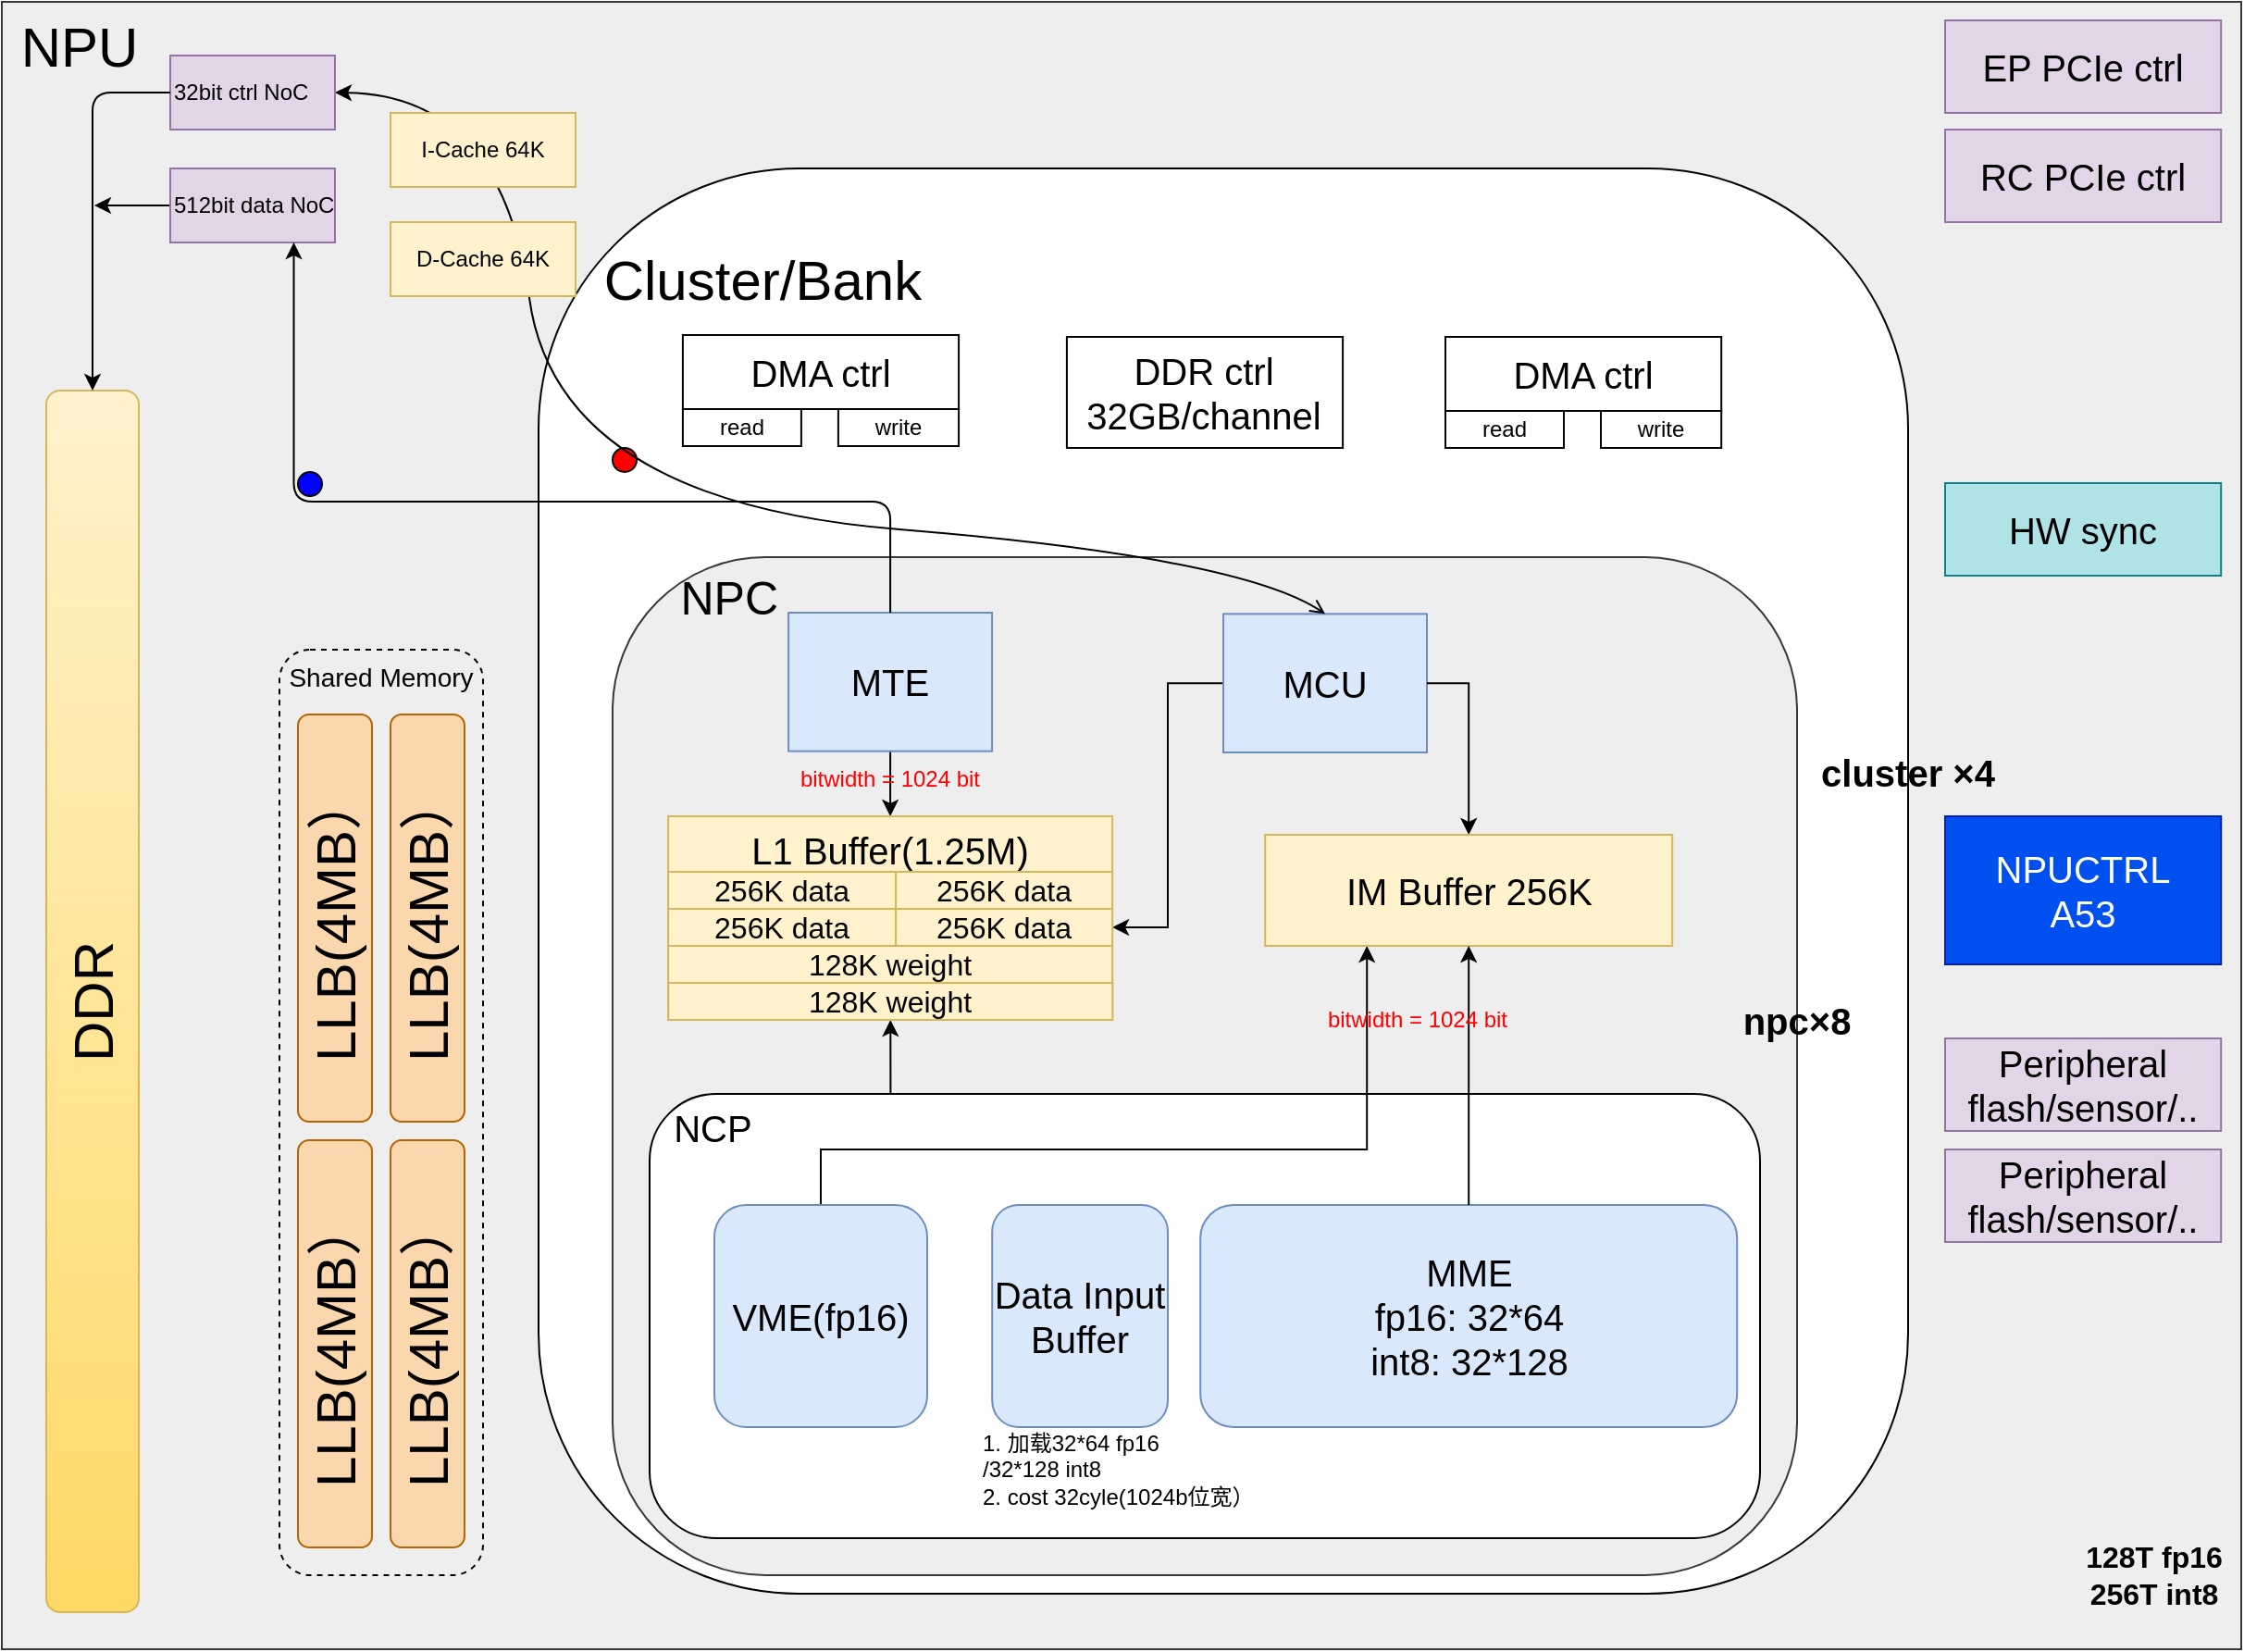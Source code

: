 <mxfile version="14.6.5" type="github">
  <diagram id="RH-BXJlY21HK2ncOQb-6" name="Page-1">
    <mxGraphModel dx="1422" dy="762" grid="1" gridSize="10" guides="1" tooltips="1" connect="1" arrows="1" fold="1" page="1" pageScale="1" pageWidth="827" pageHeight="1169" math="0" shadow="0">
      <root>
        <mxCell id="0" />
        <mxCell id="1" parent="0" />
        <mxCell id="VPZMi2zPwCTPfSnQQ41B-2" value="&lt;font style=&quot;font-size: 30px&quot;&gt;&amp;nbsp;NPU&lt;/font&gt;" style="rounded=0;whiteSpace=wrap;html=1;fontSize=20;align=left;verticalAlign=top;fillColor=#eeeeee;strokeColor=#36393d;" parent="1" vertex="1">
          <mxGeometry x="390" y="200" width="1210" height="890" as="geometry" />
        </mxCell>
        <mxCell id="VPZMi2zPwCTPfSnQQ41B-3" value="&lt;font style=&quot;font-size: 30px&quot;&gt;&amp;nbsp; &amp;nbsp; &amp;nbsp;&lt;br&gt;&amp;nbsp; &amp;nbsp; Cluster/Bank&lt;/font&gt;" style="rounded=1;whiteSpace=wrap;html=1;align=left;verticalAlign=top;fontSize=25;arcSize=19;" parent="1" vertex="1">
          <mxGeometry x="680" y="290" width="740" height="770" as="geometry" />
        </mxCell>
        <mxCell id="VPZMi2zPwCTPfSnQQ41B-4" value="&lt;font style=&quot;font-size: 25px&quot;&gt;&amp;nbsp; &amp;nbsp; &amp;nbsp;NPC&lt;/font&gt;" style="rounded=1;whiteSpace=wrap;html=1;align=left;verticalAlign=top;fontSize=25;fillColor=#eeeeee;strokeColor=#36393d;" parent="1" vertex="1">
          <mxGeometry x="720" y="500" width="640" height="550" as="geometry" />
        </mxCell>
        <mxCell id="VPZMi2zPwCTPfSnQQ41B-155" value="" style="edgeStyle=orthogonalEdgeStyle;rounded=0;orthogonalLoop=1;jettySize=auto;html=1;entryX=1;entryY=0.5;entryDx=0;entryDy=0;exitX=0;exitY=0.5;exitDx=0;exitDy=0;" parent="1" source="VPZMi2zPwCTPfSnQQ41B-48" target="VPZMi2zPwCTPfSnQQ41B-152" edge="1">
          <mxGeometry relative="1" as="geometry">
            <Array as="points">
              <mxPoint x="1020" y="568" />
              <mxPoint x="1020" y="700" />
            </Array>
          </mxGeometry>
        </mxCell>
        <mxCell id="VPZMi2zPwCTPfSnQQ41B-48" value="MCU" style="rounded=0;whiteSpace=wrap;html=1;align=center;fontSize=20;fillColor=#dae8fc;strokeColor=#6c8ebf;" parent="1" vertex="1">
          <mxGeometry x="1050" y="530.67" width="110" height="74.83" as="geometry" />
        </mxCell>
        <mxCell id="VPZMi2zPwCTPfSnQQ41B-53" value="&lt;font style=&quot;font-size: 30px&quot;&gt;LLB(4MB）&lt;br&gt;&lt;/font&gt;" style="rounded=1;whiteSpace=wrap;html=1;align=center;direction=east;flipV=0;horizontal=0;fontSize=25;fillColor=#fad7ac;strokeColor=#b46504;" parent="1" vertex="1">
          <mxGeometry x="550" y="585" width="40" height="220" as="geometry" />
        </mxCell>
        <mxCell id="VPZMi2zPwCTPfSnQQ41B-156" style="edgeStyle=orthogonalEdgeStyle;rounded=0;orthogonalLoop=1;jettySize=auto;html=1;exitX=0.25;exitY=0;exitDx=0;exitDy=0;entryX=0.5;entryY=1;entryDx=0;entryDy=0;" parent="1" source="VPZMi2zPwCTPfSnQQ41B-54" target="VPZMi2zPwCTPfSnQQ41B-154" edge="1">
          <mxGeometry relative="1" as="geometry">
            <Array as="points">
              <mxPoint x="870" y="790" />
            </Array>
          </mxGeometry>
        </mxCell>
        <mxCell id="VPZMi2zPwCTPfSnQQ41B-54" value="&lt;font style=&quot;font-size: 20px&quot;&gt;&amp;nbsp; NCP&lt;/font&gt;" style="rounded=1;whiteSpace=wrap;html=1;align=left;verticalAlign=top;fontSize=20;" parent="1" vertex="1">
          <mxGeometry x="740" y="790" width="600" height="240" as="geometry" />
        </mxCell>
        <mxCell id="VPZMi2zPwCTPfSnQQ41B-61" value="&lt;b&gt;npc×8&lt;/b&gt;" style="text;html=1;strokeColor=none;fillColor=none;align=center;verticalAlign=middle;whiteSpace=wrap;rounded=0;fontSize=20;" parent="1" vertex="1">
          <mxGeometry x="1340" y="740" width="40" height="20" as="geometry" />
        </mxCell>
        <mxCell id="VPZMi2zPwCTPfSnQQ41B-75" value="" style="ellipse;whiteSpace=wrap;html=1;aspect=fixed;fontSize=20;align=center;fillColor=#FF0000;" parent="1" vertex="1">
          <mxGeometry x="720" y="441" width="13" height="13" as="geometry" />
        </mxCell>
        <mxCell id="VPZMi2zPwCTPfSnQQ41B-79" value="" style="curved=1;endArrow=classic;html=1;strokeColor=#000000;fontSize=20;exitX=0.5;exitY=0;exitDx=0;exitDy=0;startArrow=open;startFill=0;entryX=1;entryY=0.5;entryDx=0;entryDy=0;" parent="1" source="VPZMi2zPwCTPfSnQQ41B-48" target="VPZMi2zPwCTPfSnQQ41B-87" edge="1">
          <mxGeometry width="50" height="50" relative="1" as="geometry">
            <mxPoint x="1078.5" y="525.167" as="sourcePoint" />
            <mxPoint x="1210" y="280" as="targetPoint" />
            <Array as="points">
              <mxPoint x="1060" y="500" />
              <mxPoint x="690" y="470" />
              <mxPoint x="660" y="250" />
            </Array>
          </mxGeometry>
        </mxCell>
        <mxCell id="VPZMi2zPwCTPfSnQQ41B-83" value="" style="ellipse;whiteSpace=wrap;html=1;aspect=fixed;fontSize=20;align=center;fillColor=#0000FF;" parent="1" vertex="1">
          <mxGeometry x="549.997" y="454" width="13" height="13" as="geometry" />
        </mxCell>
        <mxCell id="VPZMi2zPwCTPfSnQQ41B-86" value="&lt;b&gt;cluster ×4&lt;/b&gt;" style="text;html=1;strokeColor=none;fillColor=none;align=center;verticalAlign=middle;whiteSpace=wrap;rounded=0;fontSize=20;" parent="1" vertex="1">
          <mxGeometry x="1370" y="605.5" width="100" height="20" as="geometry" />
        </mxCell>
        <mxCell id="VPZMi2zPwCTPfSnQQ41B-87" value="32bit ctrl NoC" style="rounded=0;whiteSpace=wrap;html=1;align=left;fillColor=#e1d5e7;strokeColor=#9673a6;" parent="1" vertex="1">
          <mxGeometry x="481" y="229" width="89" height="40" as="geometry" />
        </mxCell>
        <mxCell id="VPZMi2zPwCTPfSnQQ41B-164" style="edgeStyle=orthogonalEdgeStyle;rounded=0;orthogonalLoop=1;jettySize=auto;html=1;exitX=0;exitY=0.5;exitDx=0;exitDy=0;" parent="1" source="VPZMi2zPwCTPfSnQQ41B-88" edge="1">
          <mxGeometry relative="1" as="geometry">
            <mxPoint x="440" y="310" as="targetPoint" />
          </mxGeometry>
        </mxCell>
        <mxCell id="VPZMi2zPwCTPfSnQQ41B-88" value="512bit data NoC" style="rounded=0;whiteSpace=wrap;html=1;align=left;fillColor=#e1d5e7;strokeColor=#9673a6;" parent="1" vertex="1">
          <mxGeometry x="481" y="290" width="89" height="40" as="geometry" />
        </mxCell>
        <mxCell id="VPZMi2zPwCTPfSnQQ41B-94" value="" style="group" parent="1" vertex="1" connectable="0">
          <mxGeometry x="1170.0" y="381" width="149.1" height="60" as="geometry" />
        </mxCell>
        <mxCell id="VPZMi2zPwCTPfSnQQ41B-42" value="&lt;font style=&quot;font-size: 20px&quot;&gt;DMA ctrl&lt;/font&gt;" style="rounded=0;whiteSpace=wrap;html=1;align=center;fontSize=20;" parent="VPZMi2zPwCTPfSnQQ41B-94" vertex="1">
          <mxGeometry width="149.1" height="40" as="geometry" />
        </mxCell>
        <mxCell id="VPZMi2zPwCTPfSnQQ41B-90" value="read" style="rounded=0;whiteSpace=wrap;html=1;align=center;" parent="VPZMi2zPwCTPfSnQQ41B-94" vertex="1">
          <mxGeometry x="1.137e-13" y="40" width="64" height="20" as="geometry" />
        </mxCell>
        <mxCell id="VPZMi2zPwCTPfSnQQ41B-91" value="write" style="rounded=0;whiteSpace=wrap;html=1;align=center;" parent="VPZMi2zPwCTPfSnQQ41B-94" vertex="1">
          <mxGeometry x="84.0" y="40" width="65.1" height="20" as="geometry" />
        </mxCell>
        <mxCell id="VPZMi2zPwCTPfSnQQ41B-95" value="" style="group" parent="1" vertex="1" connectable="0">
          <mxGeometry x="757.95" y="380" width="149.1" height="60" as="geometry" />
        </mxCell>
        <mxCell id="VPZMi2zPwCTPfSnQQ41B-96" value="&lt;font style=&quot;font-size: 20px&quot;&gt;DMA ctrl&lt;/font&gt;" style="rounded=0;whiteSpace=wrap;html=1;align=center;fontSize=20;" parent="VPZMi2zPwCTPfSnQQ41B-95" vertex="1">
          <mxGeometry width="149.1" height="40" as="geometry" />
        </mxCell>
        <mxCell id="VPZMi2zPwCTPfSnQQ41B-97" value="read" style="rounded=0;whiteSpace=wrap;html=1;align=center;" parent="VPZMi2zPwCTPfSnQQ41B-95" vertex="1">
          <mxGeometry x="1.137e-13" y="40" width="64" height="20" as="geometry" />
        </mxCell>
        <mxCell id="VPZMi2zPwCTPfSnQQ41B-98" value="write" style="rounded=0;whiteSpace=wrap;html=1;align=center;" parent="VPZMi2zPwCTPfSnQQ41B-95" vertex="1">
          <mxGeometry x="84.0" y="40" width="65.1" height="20" as="geometry" />
        </mxCell>
        <mxCell id="VPZMi2zPwCTPfSnQQ41B-99" value="&lt;font style=&quot;font-size: 20px&quot;&gt;DDR ctrl&lt;br&gt;32GB/channel&lt;br&gt;&lt;/font&gt;" style="rounded=0;whiteSpace=wrap;html=1;align=center;fontSize=20;" parent="1" vertex="1">
          <mxGeometry x="965.45" y="381" width="149.1" height="60" as="geometry" />
        </mxCell>
        <mxCell id="VPZMi2zPwCTPfSnQQ41B-101" value="&lt;font style=&quot;font-size: 20px&quot;&gt;EP PCIe ctrl&lt;br&gt;&lt;/font&gt;" style="rounded=0;whiteSpace=wrap;html=1;align=center;fontSize=20;fillColor=#e1d5e7;strokeColor=#9673a6;" parent="1" vertex="1">
          <mxGeometry x="1440" y="210" width="149.1" height="50" as="geometry" />
        </mxCell>
        <mxCell id="VPZMi2zPwCTPfSnQQ41B-102" value="&lt;font style=&quot;font-size: 20px&quot;&gt;RC PCIe ctrl&lt;br&gt;&lt;/font&gt;" style="rounded=0;whiteSpace=wrap;html=1;align=center;fontSize=20;fillColor=#e1d5e7;strokeColor=#9673a6;" parent="1" vertex="1">
          <mxGeometry x="1440" y="269" width="149.1" height="50" as="geometry" />
        </mxCell>
        <mxCell id="VPZMi2zPwCTPfSnQQ41B-103" value="&lt;font style=&quot;font-size: 20px&quot;&gt;HW sync&lt;br&gt;&lt;/font&gt;" style="rounded=0;whiteSpace=wrap;html=1;align=center;fontSize=20;fillColor=#b0e3e6;strokeColor=#0e8088;" parent="1" vertex="1">
          <mxGeometry x="1440" y="460" width="149.1" height="50" as="geometry" />
        </mxCell>
        <mxCell id="VPZMi2zPwCTPfSnQQ41B-104" value="&lt;font style=&quot;font-size: 30px&quot;&gt;DDR&lt;/font&gt;" style="rounded=1;whiteSpace=wrap;html=1;align=center;direction=east;flipV=0;horizontal=0;fontSize=25;fillColor=#fff2cc;strokeColor=#d6b656;gradientColor=#ffd966;" parent="1" vertex="1">
          <mxGeometry x="414" y="410" width="50" height="660" as="geometry" />
        </mxCell>
        <mxCell id="VPZMi2zPwCTPfSnQQ41B-105" value="&lt;font style=&quot;font-size: 20px&quot;&gt;NPUCTRL&lt;br&gt;A53&lt;br&gt;&lt;/font&gt;" style="rounded=0;whiteSpace=wrap;html=1;align=center;fontSize=20;fillColor=#0050ef;strokeColor=#001DBC;fontColor=#ffffff;" parent="1" vertex="1">
          <mxGeometry x="1440" y="640" width="149.1" height="80" as="geometry" />
        </mxCell>
        <mxCell id="VPZMi2zPwCTPfSnQQ41B-106" value="&lt;font style=&quot;font-size: 20px&quot;&gt;&lt;span class=&quot;fontstyle0&quot;&gt;Peripheral&lt;br&gt;&lt;/span&gt;flash/sensor/..&lt;br style=&quot;line-height: normal&quot;&gt;&lt;/font&gt;" style="rounded=0;whiteSpace=wrap;html=1;align=center;fontSize=20;fillColor=#e1d5e7;strokeColor=#9673a6;" parent="1" vertex="1">
          <mxGeometry x="1440" y="760" width="149.1" height="50" as="geometry" />
        </mxCell>
        <mxCell id="VPZMi2zPwCTPfSnQQ41B-107" value="&lt;font style=&quot;font-size: 20px&quot;&gt;&lt;span class=&quot;fontstyle0&quot;&gt;Peripheral&lt;br&gt;&lt;/span&gt;flash/sensor/..&lt;br style=&quot;line-height: normal&quot;&gt;&lt;/font&gt;" style="rounded=0;whiteSpace=wrap;html=1;align=center;fontSize=20;fillColor=#e1d5e7;strokeColor=#9673a6;" parent="1" vertex="1">
          <mxGeometry x="1440" y="820" width="149.1" height="50" as="geometry" />
        </mxCell>
        <mxCell id="VPZMi2zPwCTPfSnQQ41B-108" value="&lt;font style=&quot;font-size: 16px&quot;&gt;&lt;b&gt;128T fp16&lt;br&gt;256T int8&lt;/b&gt;&lt;/font&gt;" style="text;html=1;strokeColor=none;fillColor=none;align=center;verticalAlign=middle;whiteSpace=wrap;rounded=0;" parent="1" vertex="1">
          <mxGeometry x="1508.1" y="1040" width="90" height="20" as="geometry" />
        </mxCell>
        <mxCell id="VPZMi2zPwCTPfSnQQ41B-111" value="I-Cache 64K" style="rounded=0;whiteSpace=wrap;html=1;align=center;fillColor=#fff2cc;strokeColor=#d6b656;" parent="1" vertex="1">
          <mxGeometry x="600" y="260" width="100" height="40" as="geometry" />
        </mxCell>
        <mxCell id="VPZMi2zPwCTPfSnQQ41B-113" value="D-Cache 64K" style="rounded=0;whiteSpace=wrap;html=1;align=center;fillColor=#fff2cc;strokeColor=#d6b656;" parent="1" vertex="1">
          <mxGeometry x="600" y="319" width="100" height="40" as="geometry" />
        </mxCell>
        <mxCell id="VPZMi2zPwCTPfSnQQ41B-160" style="edgeStyle=orthogonalEdgeStyle;rounded=0;orthogonalLoop=1;jettySize=auto;html=1;exitX=0.5;exitY=1;exitDx=0;exitDy=0;entryX=0.5;entryY=0;entryDx=0;entryDy=0;" parent="1" source="VPZMi2zPwCTPfSnQQ41B-116" target="VPZMi2zPwCTPfSnQQ41B-148" edge="1">
          <mxGeometry relative="1" as="geometry" />
        </mxCell>
        <mxCell id="VPZMi2zPwCTPfSnQQ41B-116" value="MTE" style="rounded=0;whiteSpace=wrap;html=1;align=center;fontSize=20;fillColor=#dae8fc;strokeColor=#6c8ebf;" parent="1" vertex="1">
          <mxGeometry x="815.05" y="530" width="110" height="74.83" as="geometry" />
        </mxCell>
        <mxCell id="VPZMi2zPwCTPfSnQQ41B-124" style="edgeStyle=orthogonalEdgeStyle;rounded=0;orthogonalLoop=1;jettySize=auto;html=1;exitX=1;exitY=0.5;exitDx=0;exitDy=0;entryX=0.5;entryY=0;entryDx=0;entryDy=0;" parent="1" source="VPZMi2zPwCTPfSnQQ41B-48" target="VPZMi2zPwCTPfSnQQ41B-146" edge="1">
          <mxGeometry relative="1" as="geometry">
            <mxPoint x="1190" y="640" as="targetPoint" />
          </mxGeometry>
        </mxCell>
        <mxCell id="VPZMi2zPwCTPfSnQQ41B-163" style="edgeStyle=orthogonalEdgeStyle;rounded=0;orthogonalLoop=1;jettySize=auto;html=1;exitX=0;exitY=0.5;exitDx=0;exitDy=0;entryX=0.25;entryY=1;entryDx=0;entryDy=0;" parent="1" source="VPZMi2zPwCTPfSnQQ41B-134" target="VPZMi2zPwCTPfSnQQ41B-146" edge="1">
          <mxGeometry relative="1" as="geometry">
            <Array as="points">
              <mxPoint x="833" y="820" />
              <mxPoint x="1128" y="820" />
            </Array>
          </mxGeometry>
        </mxCell>
        <mxCell id="VPZMi2zPwCTPfSnQQ41B-134" value="&lt;span style=&quot;font-size: 20px&quot;&gt;VME(fp16)&lt;/span&gt;" style="rounded=1;whiteSpace=wrap;html=1;align=center;direction=south;fillColor=#dae8fc;strokeColor=#6c8ebf;" parent="1" vertex="1">
          <mxGeometry x="775" y="850" width="115" height="120" as="geometry" />
        </mxCell>
        <mxCell id="VPZMi2zPwCTPfSnQQ41B-135" value="&lt;span style=&quot;font-size: 20px&quot;&gt;MME&lt;br&gt;fp16: 32*64&lt;br&gt;int8: 32*128&lt;br&gt;&lt;/span&gt;" style="rounded=1;whiteSpace=wrap;html=1;align=center;fillColor=#dae8fc;strokeColor=#6c8ebf;" parent="1" vertex="1">
          <mxGeometry x="1037.6" y="850" width="290" height="120" as="geometry" />
        </mxCell>
        <mxCell id="VPZMi2zPwCTPfSnQQ41B-136" value="&lt;span style=&quot;font-size: 20px&quot;&gt;Data Input&lt;br&gt;Buffer&lt;br&gt;&lt;/span&gt;" style="rounded=1;whiteSpace=wrap;html=1;align=center;direction=south;fillColor=#dae8fc;strokeColor=#6c8ebf;" parent="1" vertex="1">
          <mxGeometry x="925.1" y="850" width="94.9" height="120" as="geometry" />
        </mxCell>
        <mxCell id="VPZMi2zPwCTPfSnQQ41B-146" value="IM Buffer 256K" style="rounded=0;whiteSpace=wrap;html=1;align=center;fontSize=20;horizontal=1;fillColor=#fff2cc;strokeColor=#d6b656;" parent="1" vertex="1">
          <mxGeometry x="1072.6" y="650" width="220" height="60" as="geometry" />
        </mxCell>
        <mxCell id="VPZMi2zPwCTPfSnQQ41B-147" value="" style="group" parent="1" vertex="1" connectable="0">
          <mxGeometry x="750.05" y="640" width="240.1" height="110" as="geometry" />
        </mxCell>
        <mxCell id="VPZMi2zPwCTPfSnQQ41B-148" value="L1 Buffer(1.25M)" style="rounded=0;whiteSpace=wrap;html=1;align=center;fontSize=20;horizontal=1;verticalAlign=top;fillColor=#fff2cc;strokeColor=#d6b656;" parent="VPZMi2zPwCTPfSnQQ41B-147" vertex="1">
          <mxGeometry width="240" height="110" as="geometry" />
        </mxCell>
        <mxCell id="VPZMi2zPwCTPfSnQQ41B-149" value="&lt;font style=&quot;font-size: 16px&quot;&gt;256K data&lt;/font&gt;" style="rounded=0;whiteSpace=wrap;html=1;align=center;fillColor=#fff2cc;strokeColor=#d6b656;" parent="VPZMi2zPwCTPfSnQQ41B-147" vertex="1">
          <mxGeometry y="30" width="123" height="20" as="geometry" />
        </mxCell>
        <mxCell id="VPZMi2zPwCTPfSnQQ41B-150" value="&lt;font style=&quot;font-size: 16px&quot;&gt;256K data&lt;/font&gt;" style="rounded=0;whiteSpace=wrap;html=1;align=center;fillColor=#fff2cc;strokeColor=#d6b656;" parent="VPZMi2zPwCTPfSnQQ41B-147" vertex="1">
          <mxGeometry x="123" y="30" width="117" height="20" as="geometry" />
        </mxCell>
        <mxCell id="VPZMi2zPwCTPfSnQQ41B-151" value="&lt;font style=&quot;font-size: 16px&quot;&gt;256K data&lt;/font&gt;" style="rounded=0;whiteSpace=wrap;html=1;align=center;fillColor=#fff2cc;strokeColor=#d6b656;" parent="VPZMi2zPwCTPfSnQQ41B-147" vertex="1">
          <mxGeometry y="50" width="123" height="20" as="geometry" />
        </mxCell>
        <mxCell id="VPZMi2zPwCTPfSnQQ41B-152" value="&lt;font style=&quot;font-size: 16px&quot;&gt;256K data&lt;/font&gt;" style="rounded=0;whiteSpace=wrap;html=1;align=center;fillColor=#fff2cc;strokeColor=#d6b656;" parent="VPZMi2zPwCTPfSnQQ41B-147" vertex="1">
          <mxGeometry x="123" y="50" width="117" height="20" as="geometry" />
        </mxCell>
        <mxCell id="VPZMi2zPwCTPfSnQQ41B-153" value="&lt;font style=&quot;font-size: 16px&quot;&gt;128K weight&lt;/font&gt;" style="rounded=0;whiteSpace=wrap;html=1;align=center;fillColor=#fff2cc;strokeColor=#d6b656;" parent="VPZMi2zPwCTPfSnQQ41B-147" vertex="1">
          <mxGeometry y="70" width="240" height="20" as="geometry" />
        </mxCell>
        <mxCell id="VPZMi2zPwCTPfSnQQ41B-154" value="&lt;font style=&quot;font-size: 16px&quot;&gt;128K weight&lt;/font&gt;" style="rounded=0;whiteSpace=wrap;html=1;align=center;fillColor=#fff2cc;strokeColor=#d6b656;" parent="VPZMi2zPwCTPfSnQQ41B-147" vertex="1">
          <mxGeometry x="0.1" y="90" width="240" height="20" as="geometry" />
        </mxCell>
        <mxCell id="VPZMi2zPwCTPfSnQQ41B-158" value="" style="edgeStyle=elbowEdgeStyle;elbow=vertical;endArrow=classic;html=1;exitX=0.5;exitY=0;exitDx=0;exitDy=0;entryX=0.75;entryY=1;entryDx=0;entryDy=0;" parent="1" source="VPZMi2zPwCTPfSnQQ41B-116" target="VPZMi2zPwCTPfSnQQ41B-88" edge="1">
          <mxGeometry width="50" height="50" relative="1" as="geometry">
            <mxPoint x="510" y="420" as="sourcePoint" />
            <mxPoint x="660" y="568" as="targetPoint" />
            <Array as="points">
              <mxPoint x="700" y="470" />
            </Array>
          </mxGeometry>
        </mxCell>
        <mxCell id="VPZMi2zPwCTPfSnQQ41B-131" style="edgeStyle=orthogonalEdgeStyle;rounded=0;orthogonalLoop=1;jettySize=auto;html=1;exitX=0.5;exitY=0;exitDx=0;exitDy=0;entryX=0.5;entryY=1;entryDx=0;entryDy=0;" parent="1" source="VPZMi2zPwCTPfSnQQ41B-135" target="VPZMi2zPwCTPfSnQQ41B-146" edge="1">
          <mxGeometry relative="1" as="geometry">
            <mxPoint x="1190" y="750" as="targetPoint" />
          </mxGeometry>
        </mxCell>
        <mxCell id="VPZMi2zPwCTPfSnQQ41B-166" value="&lt;font style=&quot;font-size: 30px&quot;&gt;LLB(4MB）&lt;br&gt;&lt;/font&gt;" style="rounded=1;whiteSpace=wrap;html=1;align=center;direction=east;flipV=0;horizontal=0;fontSize=25;fillColor=#fad7ac;strokeColor=#b46504;" parent="1" vertex="1">
          <mxGeometry x="600" y="585" width="40" height="220" as="geometry" />
        </mxCell>
        <mxCell id="VPZMi2zPwCTPfSnQQ41B-168" value="&lt;font style=&quot;font-size: 30px&quot;&gt;LLB(4MB）&lt;br&gt;&lt;/font&gt;" style="rounded=1;whiteSpace=wrap;html=1;align=center;direction=east;flipV=0;horizontal=0;fontSize=25;fillColor=#fad7ac;strokeColor=#b46504;" parent="1" vertex="1">
          <mxGeometry x="600" y="815" width="40" height="220" as="geometry" />
        </mxCell>
        <mxCell id="VPZMi2zPwCTPfSnQQ41B-169" value="&lt;font style=&quot;font-size: 30px&quot;&gt;LLB(4MB）&lt;br&gt;&lt;/font&gt;" style="rounded=1;whiteSpace=wrap;html=1;align=center;direction=east;flipV=0;horizontal=0;fontSize=25;fillColor=#fad7ac;strokeColor=#b46504;" parent="1" vertex="1">
          <mxGeometry x="550" y="815" width="40" height="220" as="geometry" />
        </mxCell>
        <mxCell id="VPZMi2zPwCTPfSnQQ41B-110" value="" style="endArrow=classic;html=1;fontFamily=Helvetica;fontSize=11;fontColor=#000000;align=center;strokeColor=#000000;edgeStyle=elbowEdgeStyle;elbow=horizontal;startArrow=none;startFill=0;endFill=1;" parent="1" source="VPZMi2zPwCTPfSnQQ41B-87" target="VPZMi2zPwCTPfSnQQ41B-104" edge="1">
          <mxGeometry width="50" height="50" relative="1" as="geometry">
            <mxPoint x="450" y="190" as="sourcePoint" />
            <mxPoint x="500" y="140" as="targetPoint" />
            <Array as="points">
              <mxPoint x="439" y="330" />
            </Array>
          </mxGeometry>
        </mxCell>
        <mxCell id="VPZMi2zPwCTPfSnQQ41B-170" value="1. 加载32*64 fp16&lt;br&gt;/32*128 int8&lt;br&gt;2. cost 32cyle(1024b位宽）&lt;br&gt;&lt;div&gt;&lt;br&gt;&lt;/div&gt;" style="text;html=1;align=left;verticalAlign=middle;resizable=0;points=[];autosize=1;strokeColor=none;" parent="1" vertex="1">
          <mxGeometry x="917.55" y="970" width="160" height="60" as="geometry" />
        </mxCell>
        <mxCell id="VPZMi2zPwCTPfSnQQ41B-172" value="&lt;font style=&quot;font-size: 14px&quot;&gt;Shared Memory&lt;/font&gt;" style="rounded=1;whiteSpace=wrap;html=1;align=center;dashed=1;fillColor=none;verticalAlign=top;" parent="1" vertex="1">
          <mxGeometry x="540" y="550" width="110" height="500" as="geometry" />
        </mxCell>
        <mxCell id="VPZMi2zPwCTPfSnQQ41B-174" value="bitwidth = 1024 bit" style="text;html=1;strokeColor=none;fillColor=none;align=center;verticalAlign=middle;whiteSpace=wrap;rounded=0;dashed=1;dashPattern=1 1;fontColor=#FF0000;" parent="1" vertex="1">
          <mxGeometry x="1100" y="740" width="110" height="20" as="geometry" />
        </mxCell>
        <mxCell id="VPZMi2zPwCTPfSnQQ41B-175" value="bitwidth = 1024 bit" style="text;html=1;strokeColor=none;fillColor=none;align=center;verticalAlign=middle;whiteSpace=wrap;rounded=0;dashed=1;dashPattern=1 1;fontColor=#FF0000;" parent="1" vertex="1">
          <mxGeometry x="815.1" y="610" width="110" height="20" as="geometry" />
        </mxCell>
      </root>
    </mxGraphModel>
  </diagram>
</mxfile>

